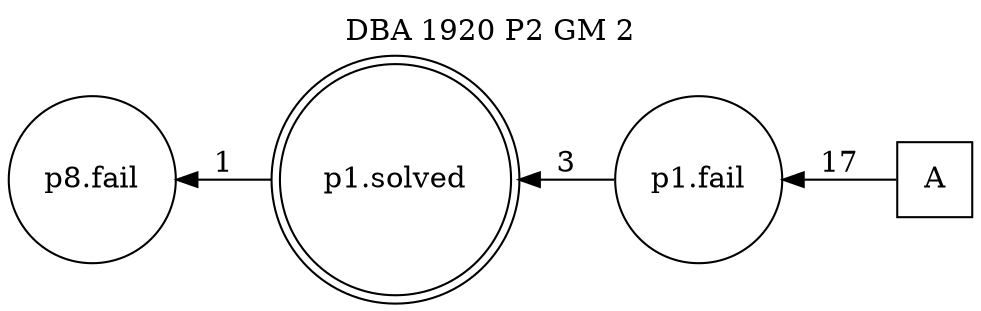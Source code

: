digraph DBA_1920_P2_GM_2 {
labelloc="tl"
label= " DBA 1920 P2 GM 2 "
rankdir="RL";
graph [ size=" 10 , 10 !"]

"A" [shape="square" label="A"]
"p1.fail" [shape="circle" label="p1.fail"]
"p1.solved" [shape="doublecircle" label="p1.solved"]
"p8.fail" [shape="circle" label="p8.fail"]
"A" -> "p1.fail" [ label=17]
"p1.fail" -> "p1.solved" [ label=3]
"p1.solved" -> "p8.fail" [ label=1]
}
